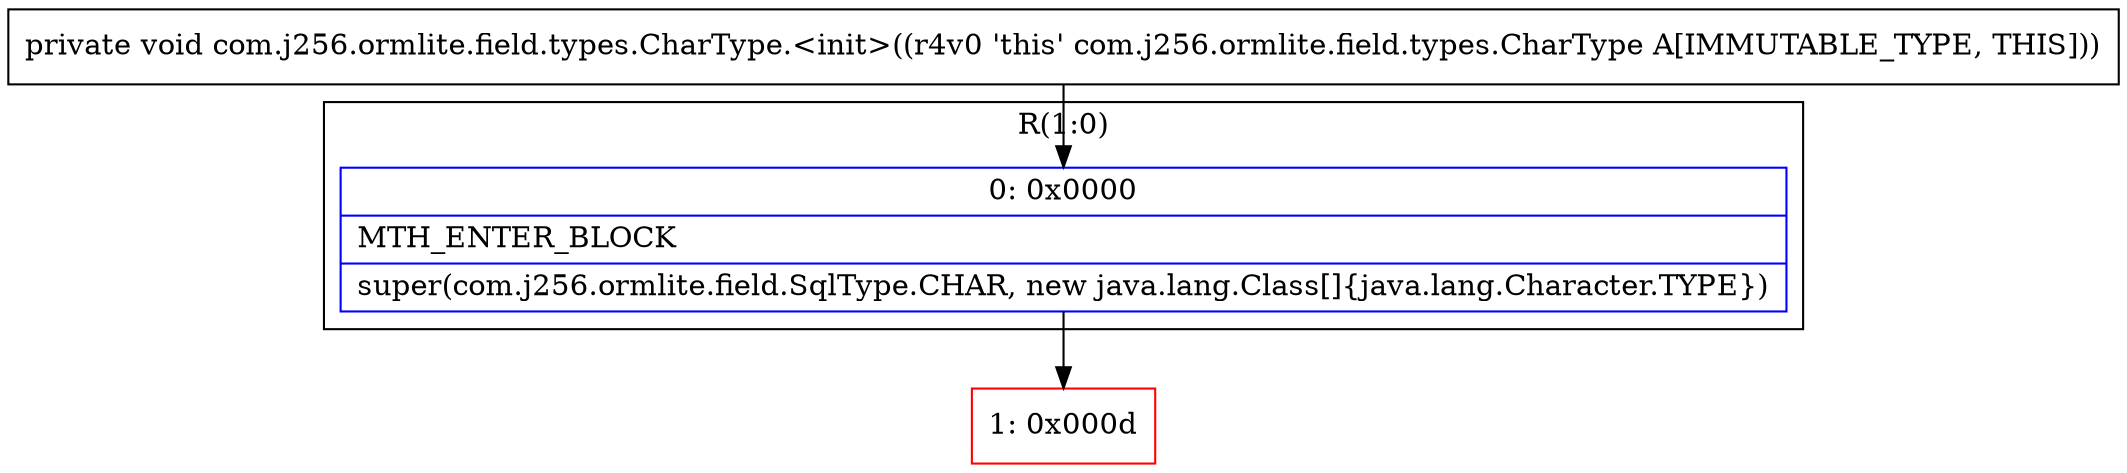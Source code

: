 digraph "CFG forcom.j256.ormlite.field.types.CharType.\<init\>()V" {
subgraph cluster_Region_994053242 {
label = "R(1:0)";
node [shape=record,color=blue];
Node_0 [shape=record,label="{0\:\ 0x0000|MTH_ENTER_BLOCK\l|super(com.j256.ormlite.field.SqlType.CHAR, new java.lang.Class[]\{java.lang.Character.TYPE\})\l}"];
}
Node_1 [shape=record,color=red,label="{1\:\ 0x000d}"];
MethodNode[shape=record,label="{private void com.j256.ormlite.field.types.CharType.\<init\>((r4v0 'this' com.j256.ormlite.field.types.CharType A[IMMUTABLE_TYPE, THIS])) }"];
MethodNode -> Node_0;
Node_0 -> Node_1;
}


